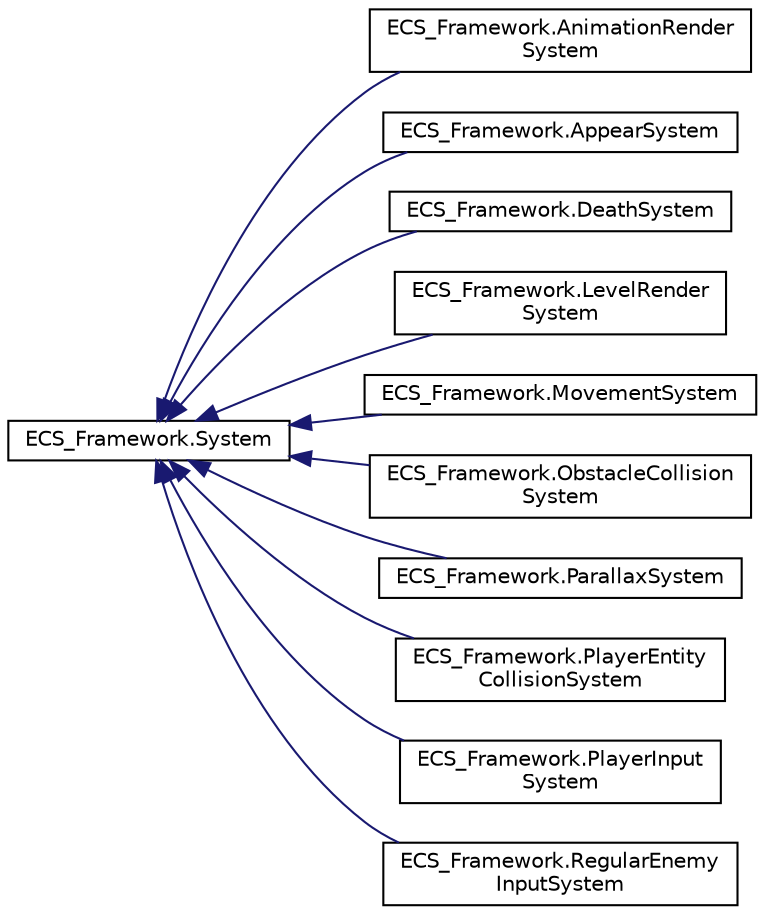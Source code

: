 digraph "Graphical Class Hierarchy"
{
 // LATEX_PDF_SIZE
  edge [fontname="Helvetica",fontsize="10",labelfontname="Helvetica",labelfontsize="10"];
  node [fontname="Helvetica",fontsize="10",shape=record];
  rankdir="LR";
  Node0 [label="ECS_Framework.System",height=0.2,width=0.4,color="black", fillcolor="white", style="filled",URL="$classECS__Framework_1_1System.html",tooltip="An abstract base class for systems in the game."];
  Node0 -> Node1 [dir="back",color="midnightblue",fontsize="10",style="solid",fontname="Helvetica"];
  Node1 [label="ECS_Framework.AnimationRender\lSystem",height=0.2,width=0.4,color="black", fillcolor="white", style="filled",URL="$classECS__Framework_1_1AnimationRenderSystem.html",tooltip="System responsible for rendering the entities in the game."];
  Node0 -> Node2 [dir="back",color="midnightblue",fontsize="10",style="solid",fontname="Helvetica"];
  Node2 [label="ECS_Framework.AppearSystem",height=0.2,width=0.4,color="black", fillcolor="white", style="filled",URL="$classECS__Framework_1_1AppearSystem.html",tooltip="System that manages entity appearance events, triggering actions depending on the entity type."];
  Node0 -> Node3 [dir="back",color="midnightblue",fontsize="10",style="solid",fontname="Helvetica"];
  Node3 [label="ECS_Framework.DeathSystem",height=0.2,width=0.4,color="black", fillcolor="white", style="filled",URL="$classECS__Framework_1_1DeathSystem.html",tooltip="System that manages entity death events, triggering actions depending on the entity type."];
  Node0 -> Node4 [dir="back",color="midnightblue",fontsize="10",style="solid",fontname="Helvetica"];
  Node4 [label="ECS_Framework.LevelRender\lSystem",height=0.2,width=0.4,color="black", fillcolor="white", style="filled",URL="$classECS__Framework_1_1LevelRenderSystem.html",tooltip="System responsible for rendering the entities in the game."];
  Node0 -> Node5 [dir="back",color="midnightblue",fontsize="10",style="solid",fontname="Helvetica"];
  Node5 [label="ECS_Framework.MovementSystem",height=0.2,width=0.4,color="black", fillcolor="white", style="filled",URL="$classECS__Framework_1_1MovementSystem.html",tooltip="System responsible for handling the movement of entities in the game."];
  Node0 -> Node6 [dir="back",color="midnightblue",fontsize="10",style="solid",fontname="Helvetica"];
  Node6 [label="ECS_Framework.ObstacleCollision\lSystem",height=0.2,width=0.4,color="black", fillcolor="white", style="filled",URL="$classECS__Framework_1_1ObstacleCollisionSystem.html",tooltip="System that manages collision detection and resolution between entities and level obstacles."];
  Node0 -> Node7 [dir="back",color="midnightblue",fontsize="10",style="solid",fontname="Helvetica"];
  Node7 [label="ECS_Framework.ParallaxSystem",height=0.2,width=0.4,color="black", fillcolor="white", style="filled",URL="$classECS__Framework_1_1ParallaxSystem.html",tooltip="System that manages parallax components and their related entities."];
  Node0 -> Node8 [dir="back",color="midnightblue",fontsize="10",style="solid",fontname="Helvetica"];
  Node8 [label="ECS_Framework.PlayerEntity\lCollisionSystem",height=0.2,width=0.4,color="black", fillcolor="white", style="filled",URL="$classECS__Framework_1_1PlayerEntityCollisionSystem.html",tooltip="Represents a system that handles collisions between the player entity and other entities."];
  Node0 -> Node9 [dir="back",color="midnightblue",fontsize="10",style="solid",fontname="Helvetica"];
  Node9 [label="ECS_Framework.PlayerInput\lSystem",height=0.2,width=0.4,color="black", fillcolor="white", style="filled",URL="$classECS__Framework_1_1PlayerInputSystem.html",tooltip="System that updates the state of entities based on keyboard input."];
  Node0 -> Node10 [dir="back",color="midnightblue",fontsize="10",style="solid",fontname="Helvetica"];
  Node10 [label="ECS_Framework.RegularEnemy\lInputSystem",height=0.2,width=0.4,color="black", fillcolor="white", style="filled",URL="$classECS__Framework_1_1RegularEnemyInputSystem.html",tooltip="System that updates the state of Regular Enemies."];
}
